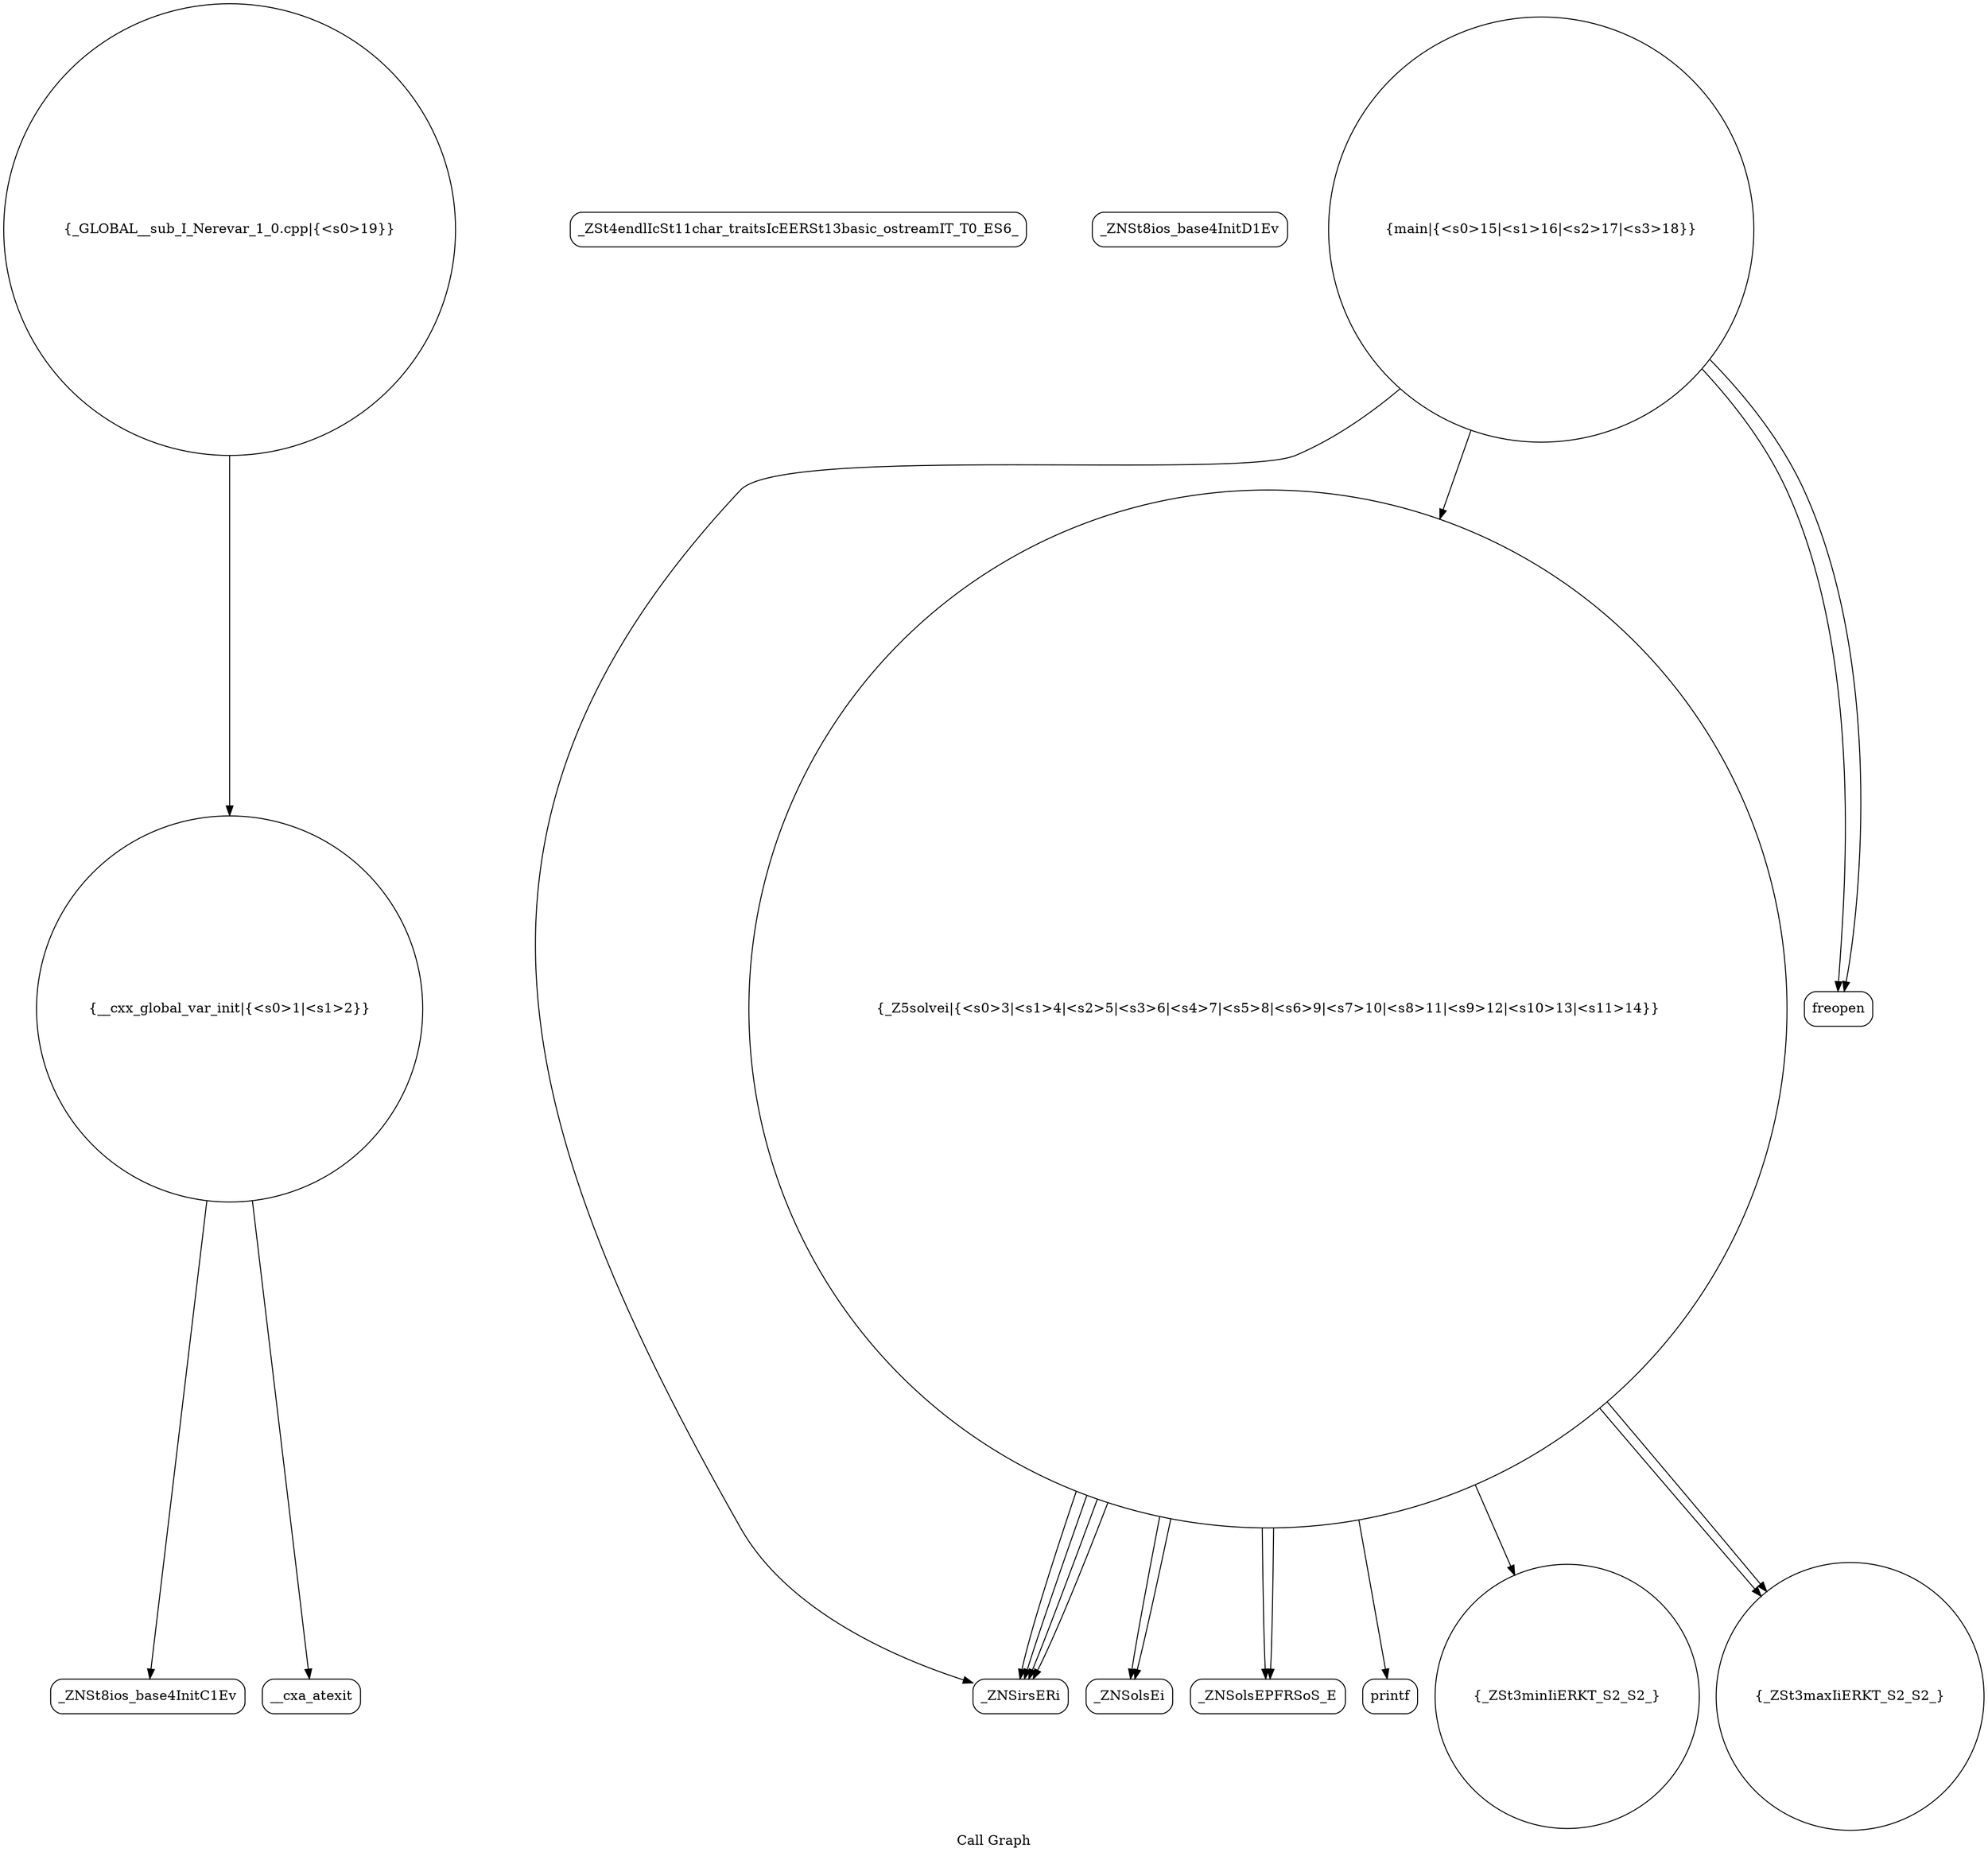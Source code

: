 digraph "Call Graph" {
	label="Call Graph";

	Node0x5614d41fae60 [shape=record,shape=circle,label="{__cxx_global_var_init|{<s0>1|<s1>2}}"];
	Node0x5614d41fae60:s0 -> Node0x5614d41fb2f0[color=black];
	Node0x5614d41fae60:s1 -> Node0x5614d41fb3f0[color=black];
	Node0x5614d41fb5f0 [shape=record,shape=Mrecord,label="{_ZSt4endlIcSt11char_traitsIcEERSt13basic_ostreamIT_T0_ES6_}"];
	Node0x5614d41fb970 [shape=record,shape=circle,label="{_GLOBAL__sub_I_Nerevar_1_0.cpp|{<s0>19}}"];
	Node0x5614d41fb970:s0 -> Node0x5614d41fae60[color=black];
	Node0x5614d41fb370 [shape=record,shape=Mrecord,label="{_ZNSt8ios_base4InitD1Ev}"];
	Node0x5614d41fb6f0 [shape=record,shape=Mrecord,label="{_ZNSirsERi}"];
	Node0x5614d41fb470 [shape=record,shape=circle,label="{_Z5solvei|{<s0>3|<s1>4|<s2>5|<s3>6|<s4>7|<s5>8|<s6>9|<s7>10|<s8>11|<s9>12|<s10>13|<s11>14}}"];
	Node0x5614d41fb470:s0 -> Node0x5614d41fb4f0[color=black];
	Node0x5614d41fb470:s1 -> Node0x5614d41fb570[color=black];
	Node0x5614d41fb470:s2 -> Node0x5614d41fb670[color=black];
	Node0x5614d41fb470:s3 -> Node0x5614d41fb6f0[color=black];
	Node0x5614d41fb470:s4 -> Node0x5614d41fb6f0[color=black];
	Node0x5614d41fb470:s5 -> Node0x5614d41fb6f0[color=black];
	Node0x5614d41fb470:s6 -> Node0x5614d41fb6f0[color=black];
	Node0x5614d41fb470:s7 -> Node0x5614d41fb770[color=black];
	Node0x5614d41fb470:s8 -> Node0x5614d41fb7f0[color=black];
	Node0x5614d41fb470:s9 -> Node0x5614d41fb7f0[color=black];
	Node0x5614d41fb470:s10 -> Node0x5614d41fb4f0[color=black];
	Node0x5614d41fb470:s11 -> Node0x5614d41fb570[color=black];
	Node0x5614d41fb7f0 [shape=record,shape=circle,label="{_ZSt3maxIiERKT_S2_S2_}"];
	Node0x5614d41fb570 [shape=record,shape=Mrecord,label="{_ZNSolsEPFRSoS_E}"];
	Node0x5614d41fb8f0 [shape=record,shape=Mrecord,label="{freopen}"];
	Node0x5614d41fb2f0 [shape=record,shape=Mrecord,label="{_ZNSt8ios_base4InitC1Ev}"];
	Node0x5614d41fb670 [shape=record,shape=Mrecord,label="{printf}"];
	Node0x5614d41fb3f0 [shape=record,shape=Mrecord,label="{__cxa_atexit}"];
	Node0x5614d41fb770 [shape=record,shape=circle,label="{_ZSt3minIiERKT_S2_S2_}"];
	Node0x5614d41fb4f0 [shape=record,shape=Mrecord,label="{_ZNSolsEi}"];
	Node0x5614d41fb870 [shape=record,shape=circle,label="{main|{<s0>15|<s1>16|<s2>17|<s3>18}}"];
	Node0x5614d41fb870:s0 -> Node0x5614d41fb8f0[color=black];
	Node0x5614d41fb870:s1 -> Node0x5614d41fb8f0[color=black];
	Node0x5614d41fb870:s2 -> Node0x5614d41fb6f0[color=black];
	Node0x5614d41fb870:s3 -> Node0x5614d41fb470[color=black];
}

